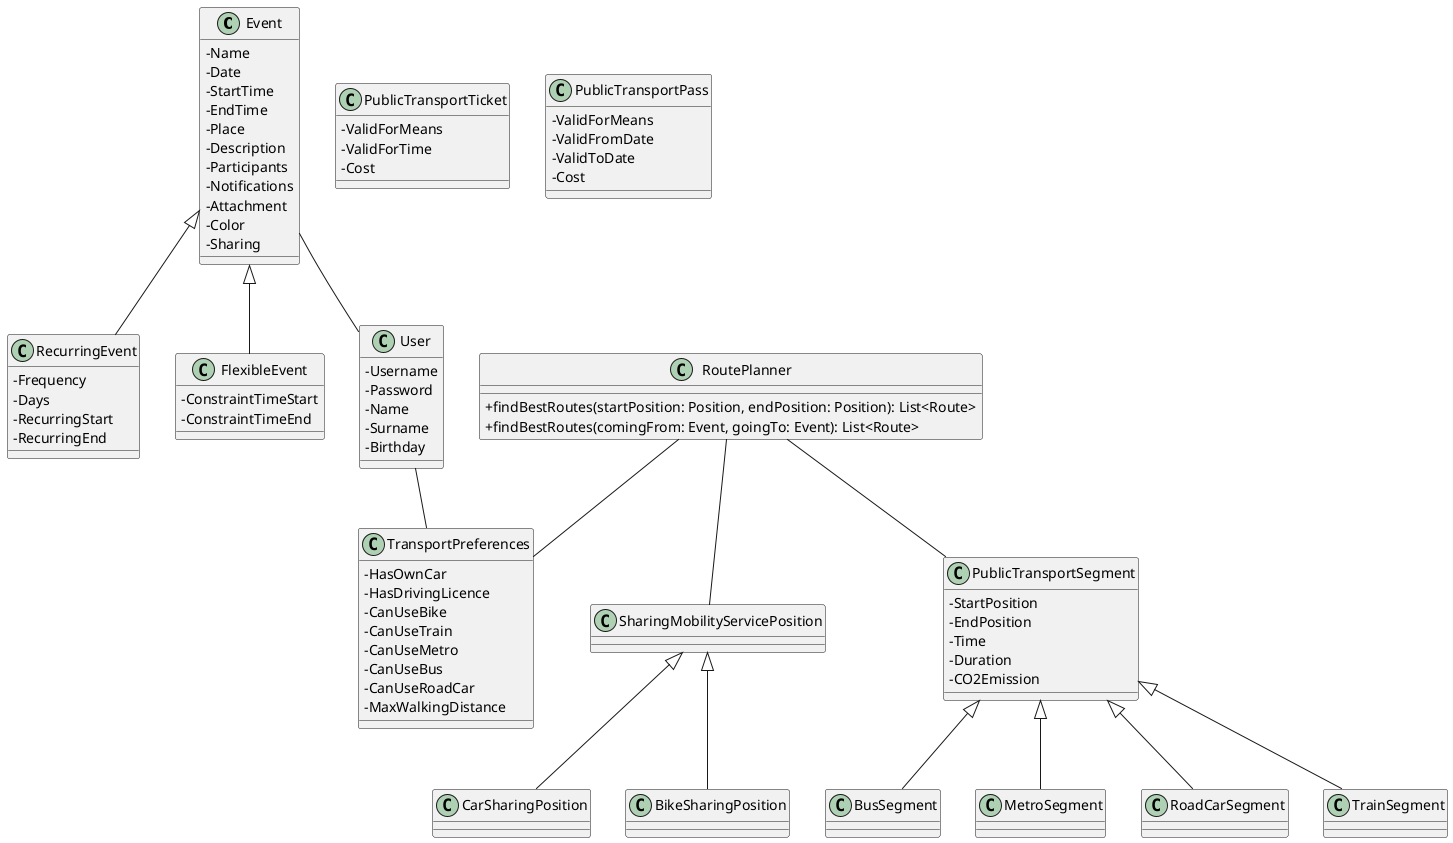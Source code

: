 @startuml

skinparam classAttributeIconSize 0

Event <|-- RecurringEvent
Event <|-- FlexibleEvent
Event -- User

User -- TransportPreferences

class User {
    - Username
    - Password
    - Name
    - Surname
    - Birthday
}

class TransportPreferences {
    - HasOwnCar
    - HasDrivingLicence
    - CanUseBike
    - CanUseTrain
    - CanUseMetro
    - CanUseBus
    - CanUseRoadCar
    - MaxWalkingDistance
}

class Event {
    - Name
    - Date
    - StartTime
    - EndTime
    - Place
    - Description
    - Participants
    - Notifications
    - Attachment
    - Color
    - Sharing
}

class RecurringEvent {
    - Frequency
    - Days
    - RecurringStart
    - RecurringEnd
}

class FlexibleEvent {
    - ConstraintTimeStart
    - ConstraintTimeEnd
}

SharingMobilityServicePosition <|-- CarSharingPosition
SharingMobilityServicePosition <|-- BikeSharingPosition

class SharingMobilityServicePosition
class CarSharingPosition
class BikeSharingPosition

PublicTransportSegment <|-- BusSegment
PublicTransportSegment <|-- MetroSegment
PublicTransportSegment <|-- RoadCarSegment
PublicTransportSegment <|-- TrainSegment

class PublicTransportSegment {
    - StartPosition
    - EndPosition
    - Time
    - Duration
    - CO2Emission
}

class BusSegment
class MetroSegment
class RoadCarSegment
class TrainSegment

class PublicTransportTicket {
    - ValidForMeans
    - ValidForTime
    - Cost
}

class PublicTransportPass {
    - ValidForMeans
    - ValidFromDate
    - ValidToDate
    - Cost
}

RoutePlanner -- PublicTransportSegment
RoutePlanner -- SharingMobilityServicePosition
RoutePlanner -- TransportPreferences
class RoutePlanner {
    + findBestRoutes(startPosition: Position, endPosition: Position): List<Route>
    + findBestRoutes(comingFrom: Event, goingTo: Event): List<Route>
}


@enduml

